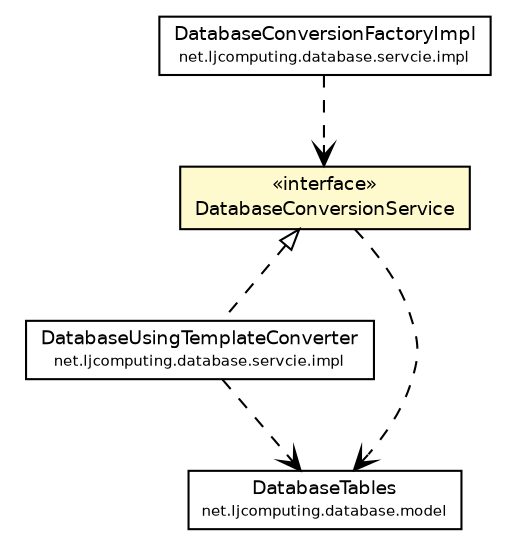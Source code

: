 #!/usr/local/bin/dot
#
# Class diagram 
# Generated by UMLGraph version R5_6 (http://www.umlgraph.org/)
#

digraph G {
	edge [fontname="Helvetica",fontsize=10,labelfontname="Helvetica",labelfontsize=10];
	node [fontname="Helvetica",fontsize=10,shape=plaintext];
	nodesep=0.25;
	ranksep=0.5;
	// net.ljcomputing.database.servcie.DatabaseConversionService
	c181 [label=<<table title="net.ljcomputing.database.servcie.DatabaseConversionService" border="0" cellborder="1" cellspacing="0" cellpadding="2" port="p" bgcolor="lemonChiffon" href="./DatabaseConversionService.html">
		<tr><td><table border="0" cellspacing="0" cellpadding="1">
<tr><td align="center" balign="center"> &#171;interface&#187; </td></tr>
<tr><td align="center" balign="center"> DatabaseConversionService </td></tr>
		</table></td></tr>
		</table>>, URL="./DatabaseConversionService.html", fontname="Helvetica", fontcolor="black", fontsize=9.0];
	// net.ljcomputing.database.servcie.impl.DatabaseConversionFactoryImpl
	c184 [label=<<table title="net.ljcomputing.database.servcie.impl.DatabaseConversionFactoryImpl" border="0" cellborder="1" cellspacing="0" cellpadding="2" port="p" href="./impl/DatabaseConversionFactoryImpl.html">
		<tr><td><table border="0" cellspacing="0" cellpadding="1">
<tr><td align="center" balign="center"> DatabaseConversionFactoryImpl </td></tr>
<tr><td align="center" balign="center"><font point-size="7.0"> net.ljcomputing.database.servcie.impl </font></td></tr>
		</table></td></tr>
		</table>>, URL="./impl/DatabaseConversionFactoryImpl.html", fontname="Helvetica", fontcolor="black", fontsize=9.0];
	// net.ljcomputing.database.servcie.impl.DatabaseUsingTemplateConverter
	c185 [label=<<table title="net.ljcomputing.database.servcie.impl.DatabaseUsingTemplateConverter" border="0" cellborder="1" cellspacing="0" cellpadding="2" port="p" href="./impl/DatabaseUsingTemplateConverter.html">
		<tr><td><table border="0" cellspacing="0" cellpadding="1">
<tr><td align="center" balign="center"> DatabaseUsingTemplateConverter </td></tr>
<tr><td align="center" balign="center"><font point-size="7.0"> net.ljcomputing.database.servcie.impl </font></td></tr>
		</table></td></tr>
		</table>>, URL="./impl/DatabaseUsingTemplateConverter.html", fontname="Helvetica", fontcolor="black", fontsize=9.0];
	// net.ljcomputing.database.model.DatabaseTables
	c189 [label=<<table title="net.ljcomputing.database.model.DatabaseTables" border="0" cellborder="1" cellspacing="0" cellpadding="2" port="p" href="../model/DatabaseTables.html">
		<tr><td><table border="0" cellspacing="0" cellpadding="1">
<tr><td align="center" balign="center"> DatabaseTables </td></tr>
<tr><td align="center" balign="center"><font point-size="7.0"> net.ljcomputing.database.model </font></td></tr>
		</table></td></tr>
		</table>>, URL="../model/DatabaseTables.html", fontname="Helvetica", fontcolor="black", fontsize=9.0];
	//net.ljcomputing.database.servcie.impl.DatabaseUsingTemplateConverter implements net.ljcomputing.database.servcie.DatabaseConversionService
	c181:p -> c185:p [dir=back,arrowtail=empty,style=dashed];
	// net.ljcomputing.database.servcie.DatabaseConversionService DEPEND net.ljcomputing.database.model.DatabaseTables
	c181:p -> c189:p [taillabel="", label="", headlabel="", fontname="Helvetica", fontcolor="black", fontsize=10.0, color="black", arrowhead=open, style=dashed];
	// net.ljcomputing.database.servcie.impl.DatabaseConversionFactoryImpl DEPEND net.ljcomputing.database.servcie.DatabaseConversionService
	c184:p -> c181:p [taillabel="", label="", headlabel="", fontname="Helvetica", fontcolor="black", fontsize=10.0, color="black", arrowhead=open, style=dashed];
	// net.ljcomputing.database.servcie.impl.DatabaseUsingTemplateConverter DEPEND net.ljcomputing.database.model.DatabaseTables
	c185:p -> c189:p [taillabel="", label="", headlabel="", fontname="Helvetica", fontcolor="black", fontsize=10.0, color="black", arrowhead=open, style=dashed];
}

